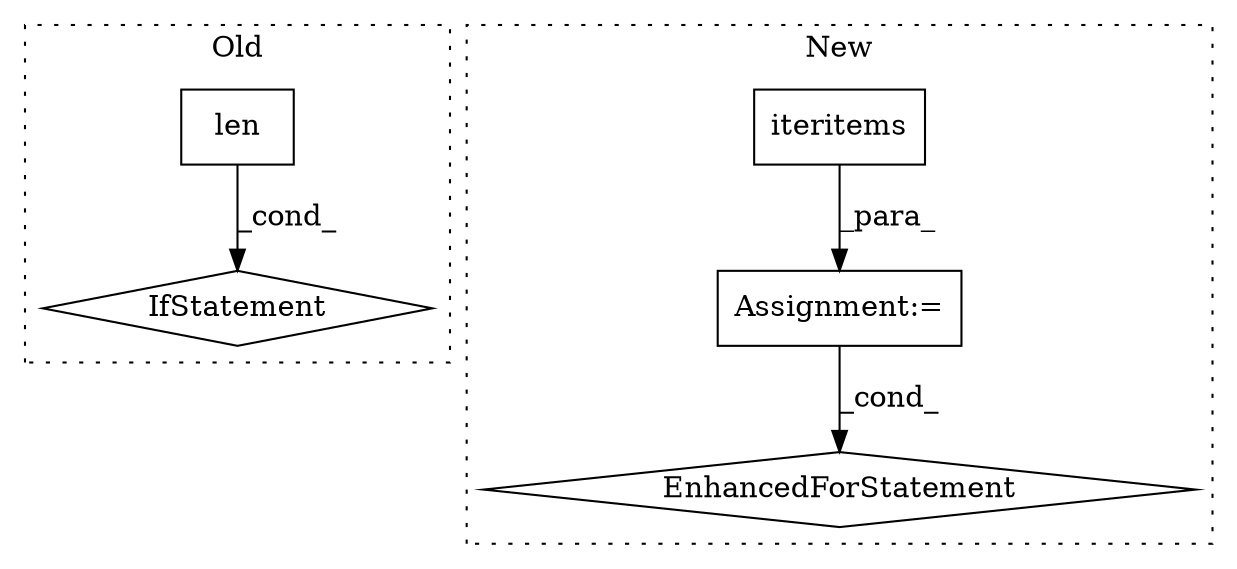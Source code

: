 digraph G {
subgraph cluster0 {
1 [label="len" a="32" s="24907,24924" l="4,1" shape="box"];
5 [label="IfStatement" a="25" s="24938,24981" l="4,2" shape="diamond"];
label = "Old";
style="dotted";
}
subgraph cluster1 {
2 [label="iteritems" a="32" s="24640,24663" l="10,1" shape="box"];
3 [label="Assignment:=" a="7" s="24558,24664" l="70,2" shape="box"];
4 [label="EnhancedForStatement" a="70" s="24674,24770" l="69,2" shape="diamond"];
label = "New";
style="dotted";
}
1 -> 5 [label="_cond_"];
2 -> 3 [label="_para_"];
3 -> 4 [label="_cond_"];
}